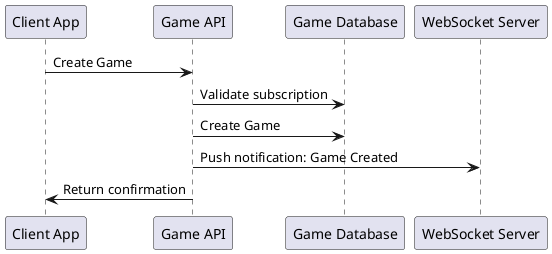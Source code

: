 @startuml
participant "Client App" as ClientApp
participant "Game API" as GameAPI
participant "Game Database" as GameDatabase
participant "WebSocket Server" as WebSocketServer
ClientApp -> GameAPI : Create Game
GameAPI -> GameDatabase : Validate subscription
GameAPI -> GameDatabase : Create Game
GameAPI -> WebSocketServer : Push notification: Game Created
GameAPI -> ClientApp : Return confirmation
@enduml